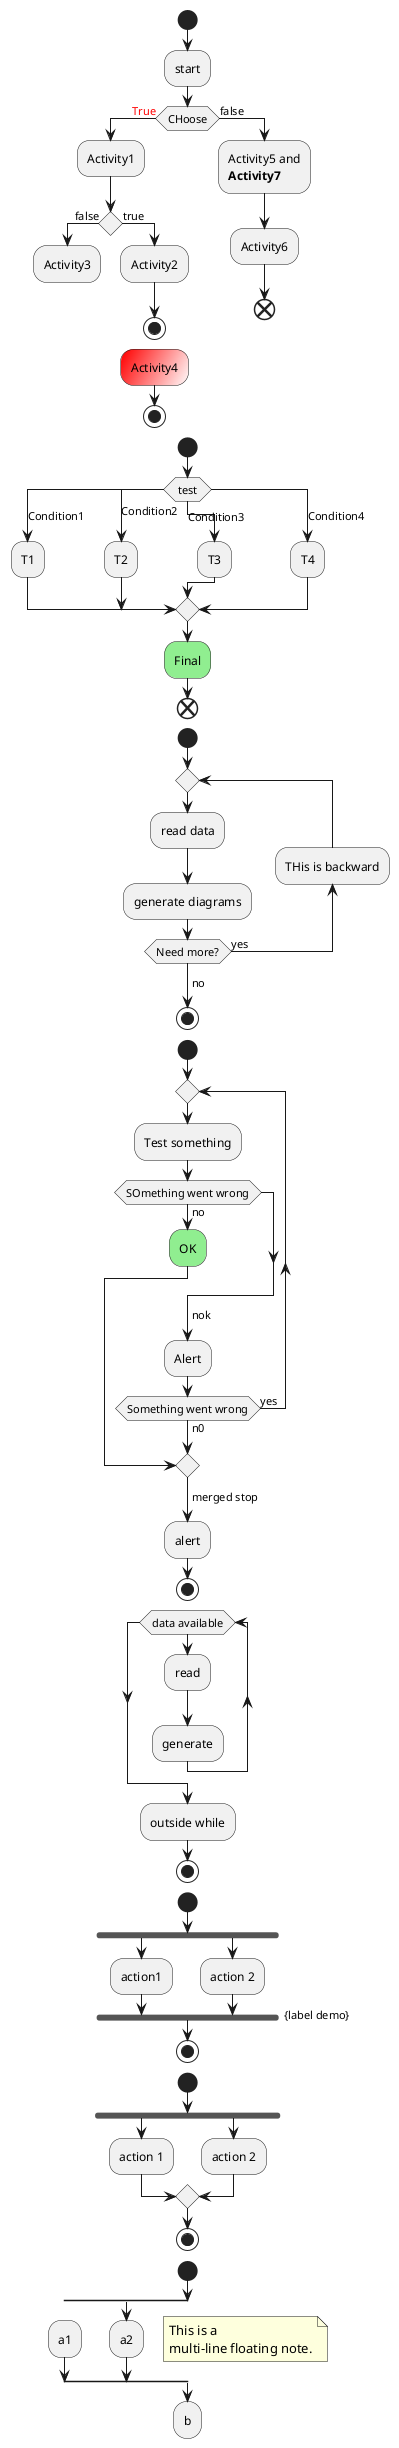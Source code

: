 @startuml
start
:start;
if(CHoose) then(<color:red>True)
    :Activity1;
    if() then (false)
        :Activity3;
        kill
    else(true)
        :Activity2;
        stop;
    #red/white:Activity4;
    stop;
    endif
else(false)
    :Activity5 and
    **Activity7**;
    :Activity6;
    end;
endif

' Switch

start
switch(test)
    case (Condition1)
        :T1;
    case (Condition2)
        :T2;
    case (Condition3)
        :T3;
    case (Condition4)
        :T4;
    endswitch
    #lightgreen:Final;
    end

' Repeat
start
repeat
    :read data;
    :generate diagrams;
    backward:THis is backward;
repeat while(Need more?) is (yes)
->no;
stop

' Repeat with break
start
repeat
    :Test something;
    if(SOmething went wrong)then (no)
        #lightGreen:OK;
        break
    endif
    ->nok;
    :Alert;
    repeat while(Something went wrong) is (yes) not(n0)
    ->merged stop;
    :alert;
    stop

'Simple While
while(data available)
    :read;
    :generate;
endwhile
:outside while;
stop

' Fork
start
fork
    :action1;
fork again
    :action 2;
endfork {label demo}
stop

'Fork with end merge
start
fork
    :action 1;
fork again 
    :action 2;
end merge
stop

' Split
start
split
    -[hidden]->
    :a1;
split again
    :a2;
    floating note right
    This is a 
    multi-line floating note.
    end note
end split
:b;
@enduml
